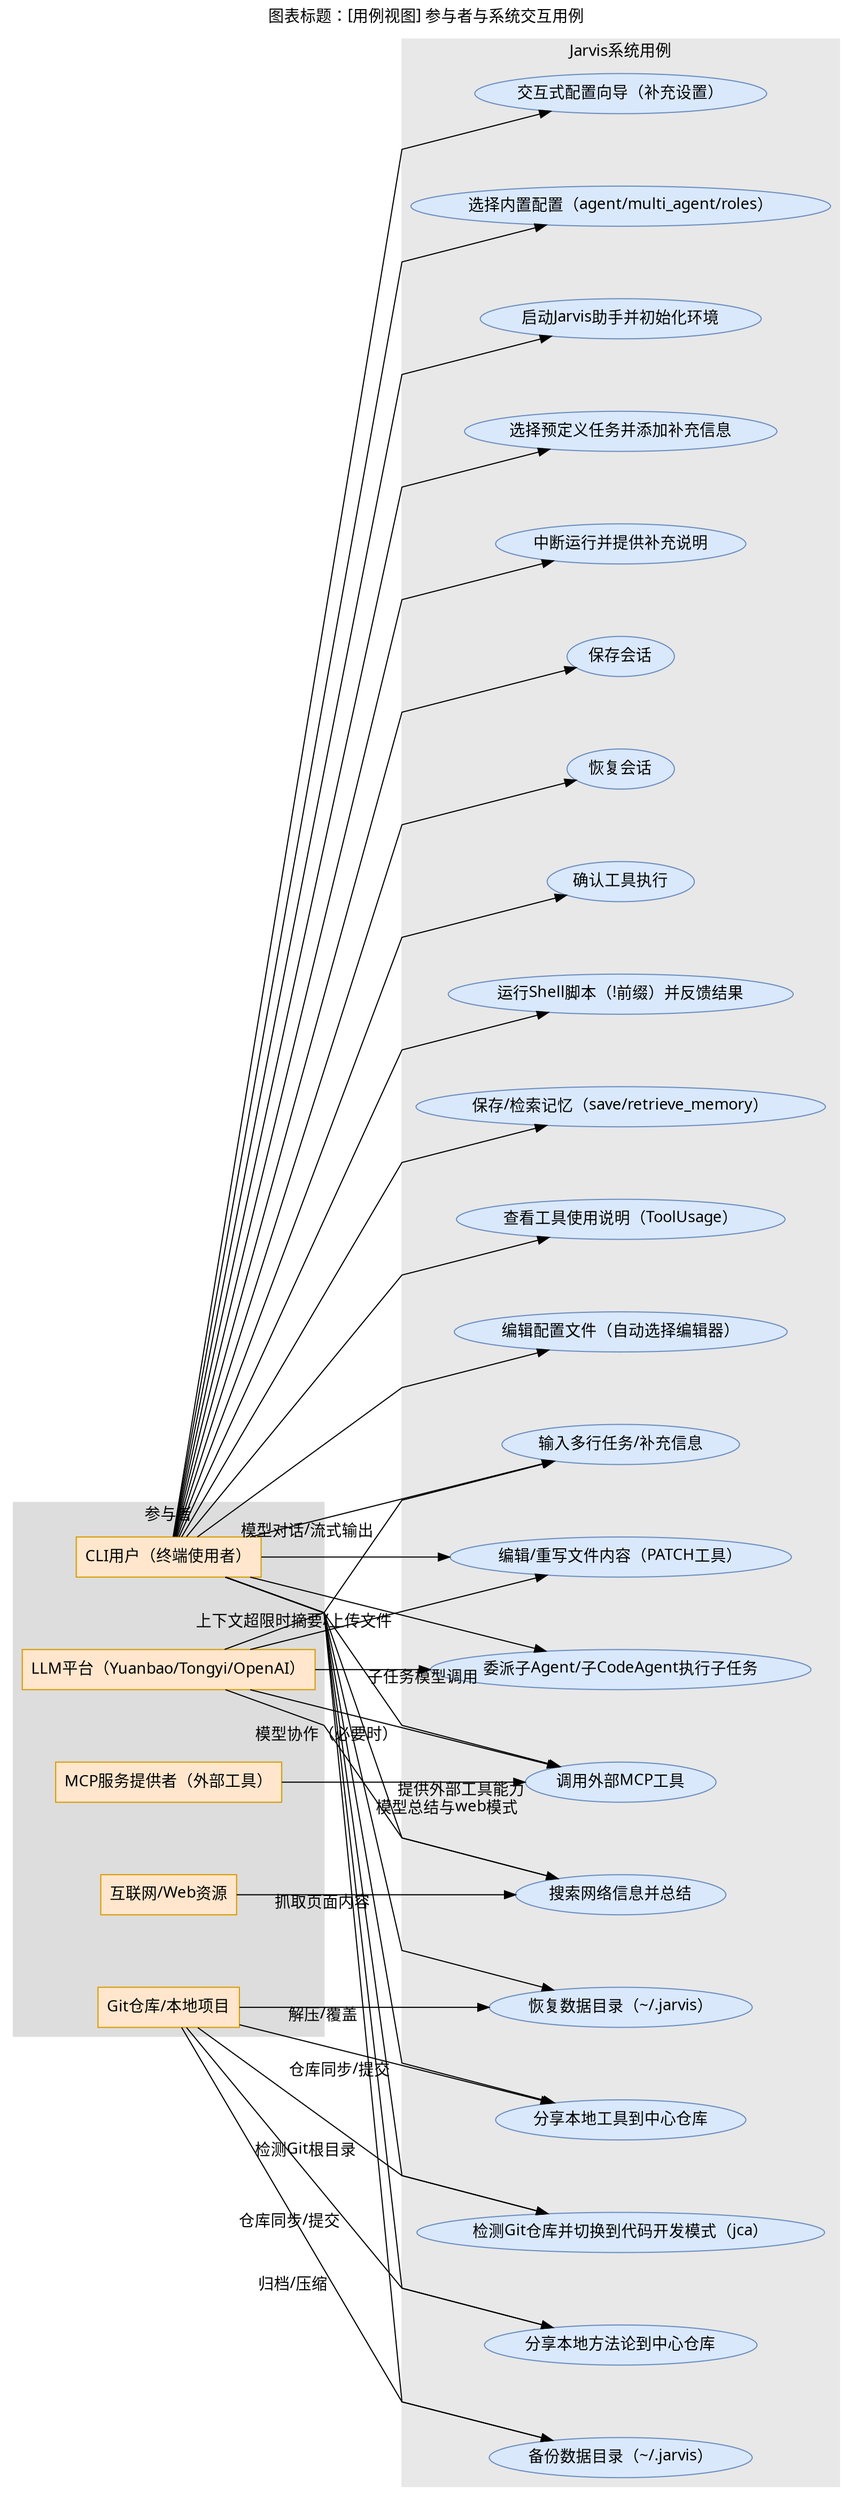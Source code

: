 digraph G {
  // --- Global Settings ---
  graph [rankdir="LR", splines=polyline, fontname="Sans-serif", label="图表标题：[用例视图] 参与者与系统交互用例", labelloc="t", newrank=true, nodesep=0.9, ranksep=1.2, overlap=false];
  node [shape=ellipse, style="filled", fillcolor="#EFEFEF", fontname="Sans-serif"];
  edge [fontname="Sans-serif"];

  // 参与者（Actors）
  subgraph cluster_actors {
    label = "参与者";
    style = "filled";
    color = "#dddddd";
    node [shape=box, fillcolor="#FFE6CC", color="#D79B00"];
    actor_user [label="CLI用户（终端使用者）"];
    actor_llm [label="LLM平台（Yuanbao/Tongyi/OpenAI）"];
    actor_mcp [label="MCP服务提供者（外部工具）"];
    actor_git [label="Git仓库/本地项目"];
    actor_web [label="互联网/Web资源"];
  }

  // 用例（系统功能）
  subgraph cluster_usecases {
    label = "Jarvis系统用例";
    style = "filled";
    color = "#e8e8e8";
    node [shape=ellipse, fillcolor="#DAE8FC", color="#6C8EBF"];

    // 会话与任务
    uc_start [label="启动Jarvis助手并初始化环境"];
    uc_input_task [label="输入多行任务/补充信息"];
    uc_select_task [label="选择预定义任务并添加补充信息"];
    uc_interrupt [label="中断运行并提供补充说明"];
    uc_save_session [label="保存会话"];
    uc_restore_session [label="恢复会话"];

    // 工具调用与执行
    uc_confirm_tool [label="确认工具执行"];
    uc_shell_script [label="运行Shell脚本（!前缀）并反馈结果"];
    uc_edit_file [label="编辑/重写文件内容（PATCH工具）"];
    uc_memory_ops [label="保存/检索记忆（save/retrieve_memory）"];
    uc_search_web [label="搜索网络信息并总结"];
    uc_sub_agent [label="委派子Agent/子CodeAgent执行子任务"];
    uc_mcp_tools [label="调用外部MCP工具"];
    uc_tool_usage [label="查看工具使用说明（ToolUsage）"];

    // 配置与数据管理
    uc_edit_config [label="编辑配置文件（自动选择编辑器）"];
    uc_interactive_config [label="交互式配置向导（补充设置）"];
    uc_backup_data [label="备份数据目录（~/.jarvis）"];
    uc_restore_data [label="恢复数据目录（~/.jarvis）"];
    uc_builtin_configs [label="选择内置配置（agent/multi_agent/roles）"];
    uc_switch_jca [label="检测Git仓库并切换到代码开发模式（jca）"];

    // 方法论与工具分享
    uc_share_method [label="分享本地方法论到中心仓库"];
    uc_share_tool [label="分享本地工具到中心仓库"];
  }

  // 参与者到用例的关系
  actor_user -> uc_start;
  actor_user -> uc_input_task;
  actor_user -> uc_select_task;
  actor_user -> uc_interrupt;
  actor_user -> uc_save_session;
  actor_user -> uc_restore_session;
  actor_user -> uc_confirm_tool;
  actor_user -> uc_shell_script;
  actor_user -> uc_edit_file;
  actor_user -> uc_memory_ops;
  actor_user -> uc_search_web;
  actor_user -> uc_sub_agent;
  actor_user -> uc_mcp_tools;
  actor_user -> uc_tool_usage;
  actor_user -> uc_edit_config;
  actor_user -> uc_interactive_config;
  actor_user -> uc_backup_data;
  actor_user -> uc_restore_data;
  actor_user -> uc_builtin_configs;
  actor_user -> uc_switch_jca;
  actor_user -> uc_share_method;
  actor_user -> uc_share_tool;

  // 支持参与者到相关用例的关系（辅助/外部系统）
  actor_llm -> uc_input_task [xlabel="模型对话/流式输出"];
  actor_llm -> uc_search_web [xlabel="模型总结与web模式"];
  actor_llm -> uc_edit_file [xlabel="上下文超限时摘要/上传文件"];
  actor_llm -> uc_sub_agent [xlabel="子任务模型调用"];
  actor_llm -> uc_mcp_tools [xlabel="模型协作（必要时）"];

  actor_mcp -> uc_mcp_tools [xlabel="提供外部工具能力"];
  actor_web -> uc_search_web [xlabel="抓取页面内容"];
  actor_git -> uc_switch_jca [xlabel="检测Git根目录"];
  actor_git -> uc_share_tool [xlabel="仓库同步/提交"];
  actor_git -> uc_share_method [xlabel="仓库同步/提交"];
  actor_git -> uc_backup_data [xlabel="归档/压缩"];
  actor_git -> uc_restore_data [xlabel="解压/覆盖"];

  // 对齐
  { rank=same; actor_user; actor_llm; actor_mcp; actor_git; actor_web; }
}
